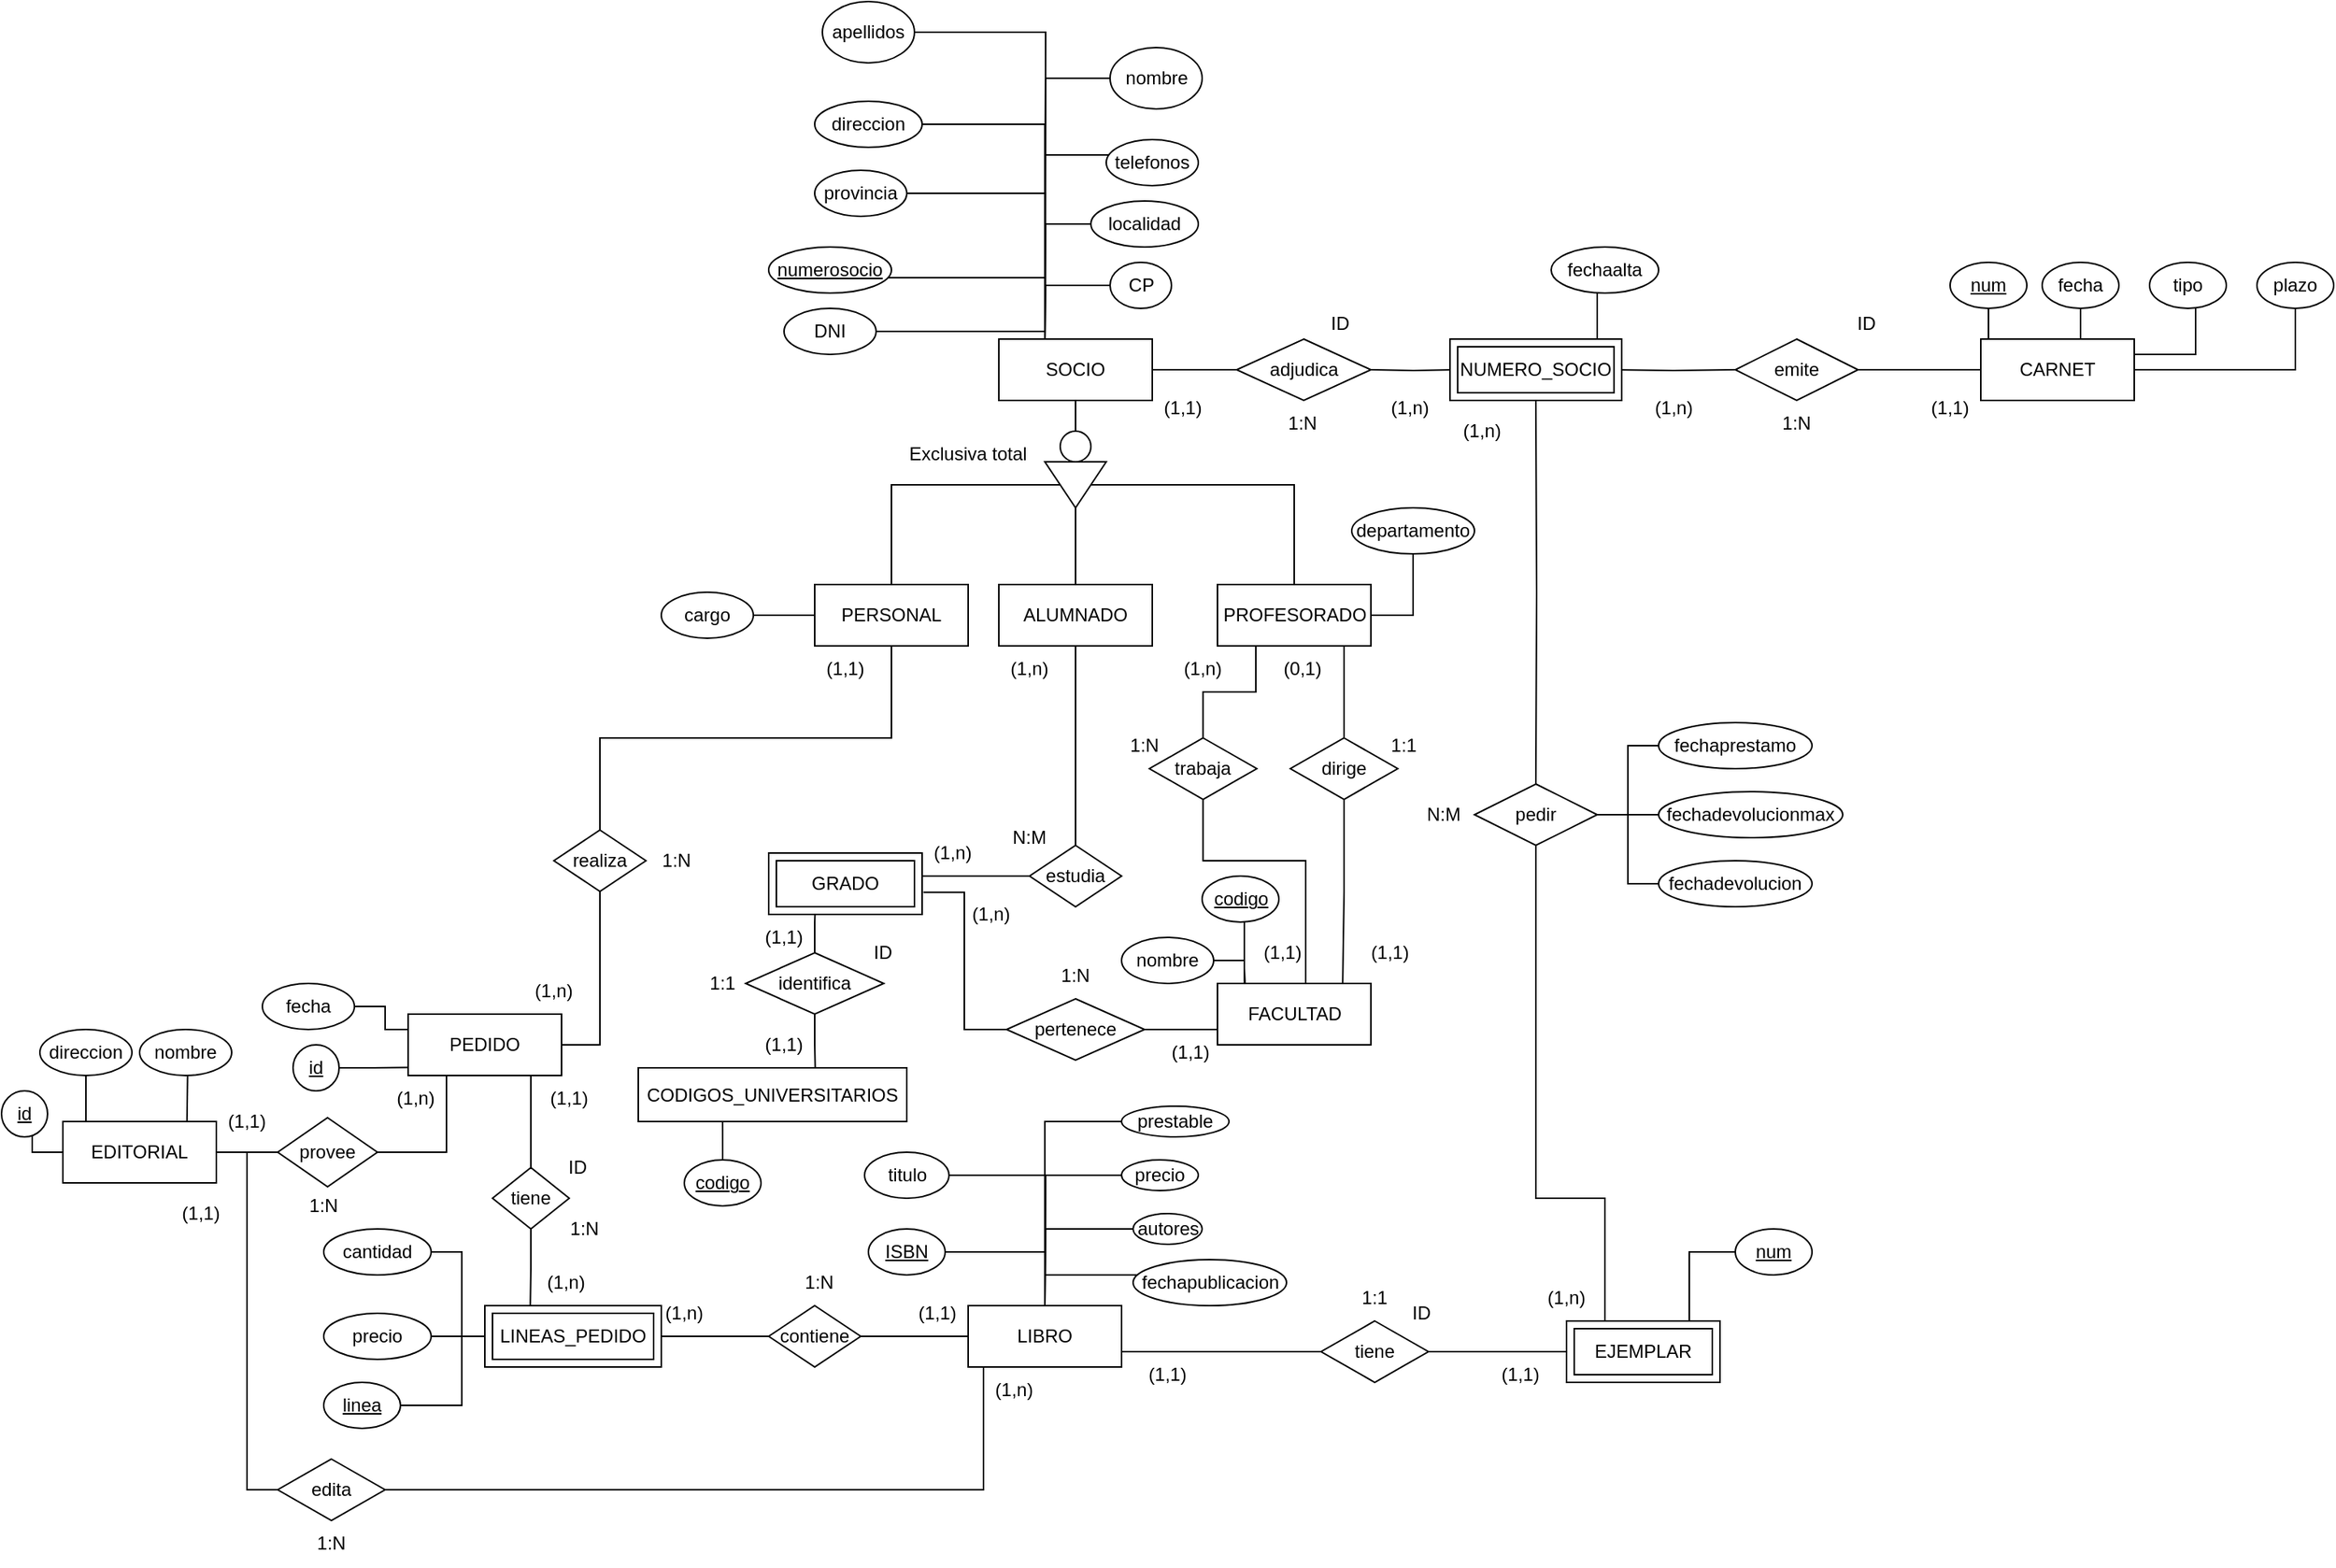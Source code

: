 <mxfile version="23.1.0" type="device">
  <diagram id="R2lEEEUBdFMjLlhIrx00" name="Page-1">
    <mxGraphModel dx="2524" dy="818" grid="1" gridSize="10" guides="1" tooltips="1" connect="1" arrows="1" fold="1" page="1" pageScale="1" pageWidth="850" pageHeight="1100" math="0" shadow="0" extFonts="Permanent Marker^https://fonts.googleapis.com/css?family=Permanent+Marker">
      <root>
        <mxCell id="0" />
        <mxCell id="1" parent="0" />
        <mxCell id="UvmPf4UFrwjph2D12Esy-110" style="edgeStyle=orthogonalEdgeStyle;rounded=0;orthogonalLoop=1;jettySize=auto;html=1;entryX=0;entryY=0.5;entryDx=0;entryDy=0;endArrow=none;endFill=0;" parent="1" source="h0287SZJT_wRqopR1rQu-59" target="UvmPf4UFrwjph2D12Esy-102" edge="1">
          <mxGeometry relative="1" as="geometry" />
        </mxCell>
        <mxCell id="UvmPf4UFrwjph2D12Esy-2" value="SOCIO" style="rounded=0;arcSize=10;whiteSpace=wrap;html=1;align=center;" parent="1" vertex="1">
          <mxGeometry x="140" y="400" width="100" height="40" as="geometry" />
        </mxCell>
        <mxCell id="UvmPf4UFrwjph2D12Esy-121" style="edgeStyle=orthogonalEdgeStyle;rounded=0;orthogonalLoop=1;jettySize=auto;html=1;entryX=0.5;entryY=0;entryDx=0;entryDy=0;endArrow=none;endFill=0;" parent="1" source="UvmPf4UFrwjph2D12Esy-5" target="UvmPf4UFrwjph2D12Esy-120" edge="1">
          <mxGeometry relative="1" as="geometry">
            <Array as="points">
              <mxPoint x="70" y="660" />
              <mxPoint x="-120" y="660" />
            </Array>
          </mxGeometry>
        </mxCell>
        <mxCell id="UvmPf4UFrwjph2D12Esy-5" value="PERSONAL" style="whiteSpace=wrap;html=1;align=center;" parent="1" vertex="1">
          <mxGeometry x="20" y="560" width="100" height="40" as="geometry" />
        </mxCell>
        <mxCell id="UvmPf4UFrwjph2D12Esy-99" style="edgeStyle=orthogonalEdgeStyle;rounded=0;orthogonalLoop=1;jettySize=auto;html=1;exitX=0.5;exitY=1;exitDx=0;exitDy=0;entryX=0.5;entryY=0;entryDx=0;entryDy=0;endArrow=none;endFill=0;" parent="1" source="UvmPf4UFrwjph2D12Esy-6" target="UvmPf4UFrwjph2D12Esy-98" edge="1">
          <mxGeometry relative="1" as="geometry" />
        </mxCell>
        <mxCell id="UvmPf4UFrwjph2D12Esy-6" value="ALUMNADO" style="whiteSpace=wrap;html=1;align=center;" parent="1" vertex="1">
          <mxGeometry x="140" y="560" width="100" height="40" as="geometry" />
        </mxCell>
        <mxCell id="UvmPf4UFrwjph2D12Esy-7" value="PROFESORADO" style="whiteSpace=wrap;html=1;align=center;" parent="1" vertex="1">
          <mxGeometry x="282.5" y="560" width="100" height="40" as="geometry" />
        </mxCell>
        <mxCell id="UvmPf4UFrwjph2D12Esy-16" style="edgeStyle=orthogonalEdgeStyle;rounded=0;orthogonalLoop=1;jettySize=auto;html=1;endArrow=none;endFill=0;" parent="1" source="UvmPf4UFrwjph2D12Esy-8" target="UvmPf4UFrwjph2D12Esy-2" edge="1">
          <mxGeometry relative="1" as="geometry">
            <Array as="points">
              <mxPoint x="170" y="360" />
            </Array>
          </mxGeometry>
        </mxCell>
        <mxCell id="UvmPf4UFrwjph2D12Esy-8" value="numerosocio" style="ellipse;whiteSpace=wrap;html=1;align=center;fontStyle=4;" parent="1" vertex="1">
          <mxGeometry x="-10" y="340" width="80" height="30" as="geometry" />
        </mxCell>
        <mxCell id="UvmPf4UFrwjph2D12Esy-172" style="edgeStyle=orthogonalEdgeStyle;rounded=0;orthogonalLoop=1;jettySize=auto;html=1;endArrow=none;endFill=0;" parent="1" source="UvmPf4UFrwjph2D12Esy-9" edge="1">
          <mxGeometry relative="1" as="geometry">
            <mxPoint x="170" y="400" as="targetPoint" />
          </mxGeometry>
        </mxCell>
        <mxCell id="UvmPf4UFrwjph2D12Esy-9" value="CP" style="ellipse;whiteSpace=wrap;html=1;align=center;" parent="1" vertex="1">
          <mxGeometry x="212.5" y="350" width="40" height="30" as="geometry" />
        </mxCell>
        <mxCell id="UvmPf4UFrwjph2D12Esy-10" value="provincia" style="ellipse;whiteSpace=wrap;html=1;align=center;" parent="1" vertex="1">
          <mxGeometry x="20" y="290" width="60" height="30" as="geometry" />
        </mxCell>
        <mxCell id="UvmPf4UFrwjph2D12Esy-21" style="edgeStyle=orthogonalEdgeStyle;rounded=0;orthogonalLoop=1;jettySize=auto;html=1;endArrow=none;endFill=0;" parent="1" source="UvmPf4UFrwjph2D12Esy-11" edge="1">
          <mxGeometry relative="1" as="geometry">
            <mxPoint x="170" y="400" as="targetPoint" />
          </mxGeometry>
        </mxCell>
        <mxCell id="UvmPf4UFrwjph2D12Esy-11" value="localidad" style="ellipse;whiteSpace=wrap;html=1;align=center;" parent="1" vertex="1">
          <mxGeometry x="200" y="310" width="70" height="30" as="geometry" />
        </mxCell>
        <mxCell id="UvmPf4UFrwjph2D12Esy-17" style="edgeStyle=orthogonalEdgeStyle;rounded=0;orthogonalLoop=1;jettySize=auto;html=1;endArrow=none;endFill=0;" parent="1" source="UvmPf4UFrwjph2D12Esy-12" target="UvmPf4UFrwjph2D12Esy-2" edge="1">
          <mxGeometry relative="1" as="geometry">
            <Array as="points">
              <mxPoint x="170" y="260" />
            </Array>
          </mxGeometry>
        </mxCell>
        <mxCell id="UvmPf4UFrwjph2D12Esy-12" value="direccion" style="ellipse;whiteSpace=wrap;html=1;align=center;" parent="1" vertex="1">
          <mxGeometry x="20" y="245" width="70" height="30" as="geometry" />
        </mxCell>
        <mxCell id="UvmPf4UFrwjph2D12Esy-13" value="apellidos" style="ellipse;whiteSpace=wrap;html=1;align=center;" parent="1" vertex="1">
          <mxGeometry x="25" y="180" width="60" height="40" as="geometry" />
        </mxCell>
        <mxCell id="UvmPf4UFrwjph2D12Esy-69" style="edgeStyle=orthogonalEdgeStyle;rounded=0;orthogonalLoop=1;jettySize=auto;html=1;endArrow=none;endFill=0;" parent="1" source="UvmPf4UFrwjph2D12Esy-14" edge="1">
          <mxGeometry relative="1" as="geometry">
            <mxPoint x="170" y="400" as="targetPoint" />
          </mxGeometry>
        </mxCell>
        <mxCell id="UvmPf4UFrwjph2D12Esy-14" value="nombre" style="ellipse;whiteSpace=wrap;html=1;align=center;" parent="1" vertex="1">
          <mxGeometry x="212.5" y="210" width="60" height="40" as="geometry" />
        </mxCell>
        <mxCell id="UvmPf4UFrwjph2D12Esy-20" style="edgeStyle=orthogonalEdgeStyle;rounded=0;orthogonalLoop=1;jettySize=auto;html=1;endArrow=none;endFill=0;" parent="1" source="UvmPf4UFrwjph2D12Esy-15" edge="1">
          <mxGeometry relative="1" as="geometry">
            <mxPoint x="170" y="400" as="targetPoint" />
            <Array as="points">
              <mxPoint x="170" y="280" />
              <mxPoint x="170" y="400" />
            </Array>
          </mxGeometry>
        </mxCell>
        <mxCell id="UvmPf4UFrwjph2D12Esy-15" value="telefonos" style="ellipse;whiteSpace=wrap;html=1;align=center;" parent="1" vertex="1">
          <mxGeometry x="210" y="270" width="60" height="30" as="geometry" />
        </mxCell>
        <mxCell id="UvmPf4UFrwjph2D12Esy-22" style="edgeStyle=orthogonalEdgeStyle;rounded=0;orthogonalLoop=1;jettySize=auto;html=1;entryX=0.301;entryY=-0.004;entryDx=0;entryDy=0;entryPerimeter=0;endArrow=none;endFill=0;" parent="1" source="UvmPf4UFrwjph2D12Esy-10" target="UvmPf4UFrwjph2D12Esy-2" edge="1">
          <mxGeometry relative="1" as="geometry" />
        </mxCell>
        <mxCell id="UvmPf4UFrwjph2D12Esy-28" value="FACULTAD" style="whiteSpace=wrap;html=1;align=center;" parent="1" vertex="1">
          <mxGeometry x="282.5" y="820" width="100" height="40" as="geometry" />
        </mxCell>
        <mxCell id="UvmPf4UFrwjph2D12Esy-167" style="edgeStyle=orthogonalEdgeStyle;rounded=0;orthogonalLoop=1;jettySize=auto;html=1;endArrow=none;endFill=0;" parent="1" source="UvmPf4UFrwjph2D12Esy-29" edge="1">
          <mxGeometry relative="1" as="geometry">
            <mxPoint x="300" y="820" as="targetPoint" />
          </mxGeometry>
        </mxCell>
        <mxCell id="UvmPf4UFrwjph2D12Esy-29" value="nombre" style="ellipse;whiteSpace=wrap;html=1;align=center;" parent="1" vertex="1">
          <mxGeometry x="220" y="790" width="60" height="30" as="geometry" />
        </mxCell>
        <mxCell id="UvmPf4UFrwjph2D12Esy-31" style="edgeStyle=orthogonalEdgeStyle;rounded=0;orthogonalLoop=1;jettySize=auto;html=1;endArrow=none;endFill=0;" parent="1" edge="1">
          <mxGeometry relative="1" as="geometry">
            <mxPoint x="300" y="780" as="sourcePoint" />
            <mxPoint x="300.5" y="820" as="targetPoint" />
            <Array as="points">
              <mxPoint x="300.5" y="810" />
              <mxPoint x="300.5" y="810" />
            </Array>
          </mxGeometry>
        </mxCell>
        <mxCell id="UvmPf4UFrwjph2D12Esy-30" value="codigo" style="ellipse;whiteSpace=wrap;html=1;align=center;fontStyle=4;" parent="1" vertex="1">
          <mxGeometry x="272.5" y="750" width="50" height="30" as="geometry" />
        </mxCell>
        <mxCell id="UvmPf4UFrwjph2D12Esy-38" value="CODIGOS_UNIVERSITARIOS" style="whiteSpace=wrap;html=1;align=center;" parent="1" vertex="1">
          <mxGeometry x="-95" y="875" width="175" height="35" as="geometry" />
        </mxCell>
        <mxCell id="UvmPf4UFrwjph2D12Esy-39" value="CARNET" style="whiteSpace=wrap;html=1;align=center;" parent="1" vertex="1">
          <mxGeometry x="780" y="400" width="100" height="40" as="geometry" />
        </mxCell>
        <mxCell id="UvmPf4UFrwjph2D12Esy-117" style="edgeStyle=orthogonalEdgeStyle;rounded=0;orthogonalLoop=1;jettySize=auto;html=1;endArrow=none;endFill=0;" parent="1" source="UvmPf4UFrwjph2D12Esy-45" target="UvmPf4UFrwjph2D12Esy-116" edge="1">
          <mxGeometry relative="1" as="geometry">
            <Array as="points">
              <mxPoint x="250" y="1060" />
              <mxPoint x="250" y="1060" />
            </Array>
          </mxGeometry>
        </mxCell>
        <mxCell id="UvmPf4UFrwjph2D12Esy-45" value="LIBRO" style="whiteSpace=wrap;html=1;align=center;" parent="1" vertex="1">
          <mxGeometry x="120" y="1030" width="100" height="40" as="geometry" />
        </mxCell>
        <mxCell id="UvmPf4UFrwjph2D12Esy-55" style="edgeStyle=orthogonalEdgeStyle;rounded=0;orthogonalLoop=1;jettySize=auto;html=1;entryX=0.5;entryY=0;entryDx=0;entryDy=0;endArrow=none;endFill=0;" parent="1" source="UvmPf4UFrwjph2D12Esy-46" target="UvmPf4UFrwjph2D12Esy-45" edge="1">
          <mxGeometry relative="1" as="geometry" />
        </mxCell>
        <mxCell id="UvmPf4UFrwjph2D12Esy-46" value="ISBN" style="ellipse;whiteSpace=wrap;html=1;align=center;fontStyle=4;" parent="1" vertex="1">
          <mxGeometry x="55" y="980" width="50" height="30" as="geometry" />
        </mxCell>
        <mxCell id="UvmPf4UFrwjph2D12Esy-60" style="edgeStyle=orthogonalEdgeStyle;rounded=0;orthogonalLoop=1;jettySize=auto;html=1;endArrow=none;endFill=0;" parent="1" source="UvmPf4UFrwjph2D12Esy-49" edge="1">
          <mxGeometry relative="1" as="geometry">
            <mxPoint x="170" y="1030" as="targetPoint" />
          </mxGeometry>
        </mxCell>
        <mxCell id="UvmPf4UFrwjph2D12Esy-49" value="autores" style="ellipse;whiteSpace=wrap;html=1;align=center;" parent="1" vertex="1">
          <mxGeometry x="227.5" y="970" width="45" height="20" as="geometry" />
        </mxCell>
        <mxCell id="UvmPf4UFrwjph2D12Esy-59" style="edgeStyle=orthogonalEdgeStyle;rounded=0;orthogonalLoop=1;jettySize=auto;html=1;endArrow=none;endFill=0;" parent="1" source="UvmPf4UFrwjph2D12Esy-50" edge="1">
          <mxGeometry relative="1" as="geometry">
            <mxPoint x="170" y="1030" as="targetPoint" />
          </mxGeometry>
        </mxCell>
        <mxCell id="UvmPf4UFrwjph2D12Esy-50" value="precio" style="ellipse;whiteSpace=wrap;html=1;align=center;" parent="1" vertex="1">
          <mxGeometry x="220" y="935" width="50" height="20" as="geometry" />
        </mxCell>
        <mxCell id="UvmPf4UFrwjph2D12Esy-62" style="edgeStyle=orthogonalEdgeStyle;rounded=0;orthogonalLoop=1;jettySize=auto;html=1;entryX=0.5;entryY=0;entryDx=0;entryDy=0;endArrow=none;endFill=0;" parent="1" source="UvmPf4UFrwjph2D12Esy-51" target="UvmPf4UFrwjph2D12Esy-45" edge="1">
          <mxGeometry relative="1" as="geometry">
            <Array as="points">
              <mxPoint x="170" y="1010" />
            </Array>
          </mxGeometry>
        </mxCell>
        <mxCell id="UvmPf4UFrwjph2D12Esy-51" value="fechapublicacion" style="ellipse;whiteSpace=wrap;html=1;align=center;" parent="1" vertex="1">
          <mxGeometry x="227.5" y="1000" width="100" height="30" as="geometry" />
        </mxCell>
        <mxCell id="UvmPf4UFrwjph2D12Esy-58" style="edgeStyle=orthogonalEdgeStyle;rounded=0;orthogonalLoop=1;jettySize=auto;html=1;endArrow=none;endFill=0;" parent="1" source="UvmPf4UFrwjph2D12Esy-52" edge="1">
          <mxGeometry relative="1" as="geometry">
            <mxPoint x="170" y="1030" as="targetPoint" />
          </mxGeometry>
        </mxCell>
        <mxCell id="UvmPf4UFrwjph2D12Esy-52" value="titulo" style="ellipse;whiteSpace=wrap;html=1;align=center;" parent="1" vertex="1">
          <mxGeometry x="52.5" y="930" width="55" height="30" as="geometry" />
        </mxCell>
        <mxCell id="UvmPf4UFrwjph2D12Esy-65" value="EJEMPLAR" style="shape=ext;margin=3;double=1;whiteSpace=wrap;html=1;align=center;" parent="1" vertex="1">
          <mxGeometry x="510" y="1040" width="100" height="40" as="geometry" />
        </mxCell>
        <mxCell id="UvmPf4UFrwjph2D12Esy-66" value="num" style="ellipse;whiteSpace=wrap;html=1;align=center;fontStyle=4;" parent="1" vertex="1">
          <mxGeometry x="620" y="980" width="50" height="30" as="geometry" />
        </mxCell>
        <mxCell id="UvmPf4UFrwjph2D12Esy-68" style="edgeStyle=orthogonalEdgeStyle;rounded=0;orthogonalLoop=1;jettySize=auto;html=1;endArrow=none;endFill=0;" parent="1" source="UvmPf4UFrwjph2D12Esy-13" edge="1">
          <mxGeometry relative="1" as="geometry">
            <mxPoint x="170" y="400" as="targetPoint" />
          </mxGeometry>
        </mxCell>
        <mxCell id="UvmPf4UFrwjph2D12Esy-86" style="edgeStyle=orthogonalEdgeStyle;rounded=0;orthogonalLoop=1;jettySize=auto;html=1;entryX=0.446;entryY=0.008;entryDx=0;entryDy=0;entryPerimeter=0;endArrow=none;endFill=0;" parent="1" source="UvmPf4UFrwjph2D12Esy-70" target="UvmPf4UFrwjph2D12Esy-39" edge="1">
          <mxGeometry relative="1" as="geometry">
            <mxPoint x="780" y="390" as="targetPoint" />
          </mxGeometry>
        </mxCell>
        <mxCell id="UvmPf4UFrwjph2D12Esy-70" value="num" style="ellipse;whiteSpace=wrap;html=1;align=center;fontStyle=4;" parent="1" vertex="1">
          <mxGeometry x="760" y="350" width="50" height="30" as="geometry" />
        </mxCell>
        <mxCell id="UvmPf4UFrwjph2D12Esy-72" value="fecha" style="ellipse;whiteSpace=wrap;html=1;align=center;" parent="1" vertex="1">
          <mxGeometry x="820" y="350" width="50" height="30" as="geometry" />
        </mxCell>
        <mxCell id="UvmPf4UFrwjph2D12Esy-87" style="edgeStyle=orthogonalEdgeStyle;rounded=0;orthogonalLoop=1;jettySize=auto;html=1;entryX=0.594;entryY=0.003;entryDx=0;entryDy=0;entryPerimeter=0;endArrow=none;endFill=0;" parent="1" source="UvmPf4UFrwjph2D12Esy-72" target="UvmPf4UFrwjph2D12Esy-39" edge="1">
          <mxGeometry relative="1" as="geometry" />
        </mxCell>
        <mxCell id="UvmPf4UFrwjph2D12Esy-91" style="edgeStyle=orthogonalEdgeStyle;rounded=0;orthogonalLoop=1;jettySize=auto;html=1;entryX=0;entryY=0.75;entryDx=0;entryDy=0;endArrow=none;endFill=0;" parent="1" source="UvmPf4UFrwjph2D12Esy-89" target="UvmPf4UFrwjph2D12Esy-28" edge="1">
          <mxGeometry relative="1" as="geometry" />
        </mxCell>
        <mxCell id="UvmPf4UFrwjph2D12Esy-89" value="pertenece" style="shape=rhombus;perimeter=rhombusPerimeter;whiteSpace=wrap;html=1;align=center;" parent="1" vertex="1">
          <mxGeometry x="145" y="830" width="90" height="40" as="geometry" />
        </mxCell>
        <mxCell id="UvmPf4UFrwjph2D12Esy-93" value="dirige" style="shape=rhombus;perimeter=rhombusPerimeter;whiteSpace=wrap;html=1;align=center;" parent="1" vertex="1">
          <mxGeometry x="330" y="660" width="70" height="40" as="geometry" />
        </mxCell>
        <mxCell id="UvmPf4UFrwjph2D12Esy-97" style="edgeStyle=orthogonalEdgeStyle;rounded=0;orthogonalLoop=1;jettySize=auto;html=1;entryX=0;entryY=0.5;entryDx=0;entryDy=0;endArrow=none;endFill=0;" parent="1" source="UvmPf4UFrwjph2D12Esy-96" target="UvmPf4UFrwjph2D12Esy-5" edge="1">
          <mxGeometry relative="1" as="geometry" />
        </mxCell>
        <mxCell id="UvmPf4UFrwjph2D12Esy-96" value="cargo" style="ellipse;whiteSpace=wrap;html=1;align=center;" parent="1" vertex="1">
          <mxGeometry x="-80" y="565" width="60" height="30" as="geometry" />
        </mxCell>
        <mxCell id="h0287SZJT_wRqopR1rQu-11" style="edgeStyle=orthogonalEdgeStyle;rounded=0;orthogonalLoop=1;jettySize=auto;html=1;entryX=1;entryY=0.5;entryDx=0;entryDy=0;endArrow=none;endFill=0;" parent="1" source="UvmPf4UFrwjph2D12Esy-98" target="h0287SZJT_wRqopR1rQu-10" edge="1">
          <mxGeometry relative="1" as="geometry">
            <Array as="points">
              <mxPoint x="90" y="750" />
            </Array>
          </mxGeometry>
        </mxCell>
        <mxCell id="UvmPf4UFrwjph2D12Esy-98" value="estudia" style="shape=rhombus;perimeter=rhombusPerimeter;whiteSpace=wrap;html=1;align=center;" parent="1" vertex="1">
          <mxGeometry x="160" y="730" width="60" height="40" as="geometry" />
        </mxCell>
        <mxCell id="UvmPf4UFrwjph2D12Esy-101" style="edgeStyle=orthogonalEdgeStyle;rounded=0;orthogonalLoop=1;jettySize=auto;html=1;exitX=0.5;exitY=1;exitDx=0;exitDy=0;" parent="1" source="UvmPf4UFrwjph2D12Esy-39" target="UvmPf4UFrwjph2D12Esy-39" edge="1">
          <mxGeometry relative="1" as="geometry" />
        </mxCell>
        <mxCell id="UvmPf4UFrwjph2D12Esy-112" style="edgeStyle=orthogonalEdgeStyle;rounded=0;orthogonalLoop=1;jettySize=auto;html=1;entryX=0.5;entryY=0;entryDx=0;entryDy=0;endArrow=none;endFill=0;" parent="1" source="UvmPf4UFrwjph2D12Esy-102" target="UvmPf4UFrwjph2D12Esy-5" edge="1">
          <mxGeometry relative="1" as="geometry" />
        </mxCell>
        <mxCell id="UvmPf4UFrwjph2D12Esy-113" style="edgeStyle=orthogonalEdgeStyle;rounded=0;orthogonalLoop=1;jettySize=auto;html=1;entryX=0.5;entryY=0;entryDx=0;entryDy=0;endArrow=none;endFill=0;" parent="1" source="UvmPf4UFrwjph2D12Esy-102" target="UvmPf4UFrwjph2D12Esy-6" edge="1">
          <mxGeometry relative="1" as="geometry" />
        </mxCell>
        <mxCell id="UvmPf4UFrwjph2D12Esy-114" style="edgeStyle=orthogonalEdgeStyle;rounded=0;orthogonalLoop=1;jettySize=auto;html=1;entryX=0.5;entryY=0;entryDx=0;entryDy=0;endArrow=none;endFill=0;" parent="1" source="UvmPf4UFrwjph2D12Esy-102" target="UvmPf4UFrwjph2D12Esy-7" edge="1">
          <mxGeometry relative="1" as="geometry" />
        </mxCell>
        <mxCell id="UvmPf4UFrwjph2D12Esy-102" value="" style="triangle;whiteSpace=wrap;html=1;rotation=90;" parent="1" vertex="1">
          <mxGeometry x="175" y="475" width="30" height="40" as="geometry" />
        </mxCell>
        <mxCell id="UvmPf4UFrwjph2D12Esy-111" style="edgeStyle=orthogonalEdgeStyle;rounded=0;orthogonalLoop=1;jettySize=auto;html=1;exitX=0.5;exitY=1;exitDx=0;exitDy=0;" parent="1" source="UvmPf4UFrwjph2D12Esy-5" target="UvmPf4UFrwjph2D12Esy-5" edge="1">
          <mxGeometry relative="1" as="geometry" />
        </mxCell>
        <mxCell id="UvmPf4UFrwjph2D12Esy-115" style="edgeStyle=orthogonalEdgeStyle;rounded=0;orthogonalLoop=1;jettySize=auto;html=1;endArrow=none;endFill=0;" parent="1" source="UvmPf4UFrwjph2D12Esy-66" edge="1">
          <mxGeometry relative="1" as="geometry">
            <mxPoint x="590" y="1040" as="targetPoint" />
            <Array as="points">
              <mxPoint x="590" y="995" />
            </Array>
          </mxGeometry>
        </mxCell>
        <mxCell id="UvmPf4UFrwjph2D12Esy-116" value="tiene" style="shape=rhombus;perimeter=rhombusPerimeter;whiteSpace=wrap;html=1;align=center;" parent="1" vertex="1">
          <mxGeometry x="350" y="1040" width="70" height="40" as="geometry" />
        </mxCell>
        <mxCell id="UvmPf4UFrwjph2D12Esy-118" style="edgeStyle=orthogonalEdgeStyle;rounded=0;orthogonalLoop=1;jettySize=auto;html=1;entryX=1;entryY=0.5;entryDx=0;entryDy=0;endArrow=none;endFill=0;" parent="1" source="UvmPf4UFrwjph2D12Esy-65" target="UvmPf4UFrwjph2D12Esy-116" edge="1">
          <mxGeometry relative="1" as="geometry" />
        </mxCell>
        <mxCell id="UvmPf4UFrwjph2D12Esy-122" style="edgeStyle=orthogonalEdgeStyle;rounded=0;orthogonalLoop=1;jettySize=auto;html=1;entryX=1;entryY=0.5;entryDx=0;entryDy=0;endArrow=none;endFill=0;" parent="1" source="UvmPf4UFrwjph2D12Esy-120" target="UvmPf4UFrwjph2D12Esy-129" edge="1">
          <mxGeometry relative="1" as="geometry">
            <Array as="points">
              <mxPoint x="-120" y="860" />
            </Array>
          </mxGeometry>
        </mxCell>
        <mxCell id="UvmPf4UFrwjph2D12Esy-120" value="realiza" style="shape=rhombus;perimeter=rhombusPerimeter;whiteSpace=wrap;html=1;align=center;" parent="1" vertex="1">
          <mxGeometry x="-150" y="720" width="60" height="40" as="geometry" />
        </mxCell>
        <mxCell id="UvmPf4UFrwjph2D12Esy-154" style="edgeStyle=orthogonalEdgeStyle;rounded=0;orthogonalLoop=1;jettySize=auto;html=1;entryX=0;entryY=0.5;entryDx=0;entryDy=0;endArrow=none;endFill=0;" parent="1" source="UvmPf4UFrwjph2D12Esy-123" edge="1">
          <mxGeometry relative="1" as="geometry">
            <mxPoint x="-195.0" y="1050.0" as="targetPoint" />
          </mxGeometry>
        </mxCell>
        <mxCell id="UvmPf4UFrwjph2D12Esy-123" value="precio" style="ellipse;whiteSpace=wrap;html=1;align=center;" parent="1" vertex="1">
          <mxGeometry x="-300" y="1035" width="70" height="30" as="geometry" />
        </mxCell>
        <mxCell id="UvmPf4UFrwjph2D12Esy-155" style="edgeStyle=orthogonalEdgeStyle;rounded=0;orthogonalLoop=1;jettySize=auto;html=1;entryX=0;entryY=0.5;entryDx=0;entryDy=0;endArrow=none;endFill=0;" parent="1" source="UvmPf4UFrwjph2D12Esy-124" edge="1">
          <mxGeometry relative="1" as="geometry">
            <Array as="points">
              <mxPoint x="-210" y="995" />
              <mxPoint x="-210" y="1050" />
            </Array>
            <mxPoint x="-195.0" y="1050.0" as="targetPoint" />
          </mxGeometry>
        </mxCell>
        <mxCell id="UvmPf4UFrwjph2D12Esy-124" value="cantidad" style="ellipse;whiteSpace=wrap;html=1;align=center;" parent="1" vertex="1">
          <mxGeometry x="-300" y="980" width="70" height="30" as="geometry" />
        </mxCell>
        <mxCell id="UvmPf4UFrwjph2D12Esy-136" style="edgeStyle=orthogonalEdgeStyle;rounded=0;orthogonalLoop=1;jettySize=auto;html=1;entryX=0;entryY=0.25;entryDx=0;entryDy=0;endArrow=none;endFill=0;" parent="1" source="UvmPf4UFrwjph2D12Esy-125" target="UvmPf4UFrwjph2D12Esy-129" edge="1">
          <mxGeometry relative="1" as="geometry" />
        </mxCell>
        <mxCell id="UvmPf4UFrwjph2D12Esy-125" value="fecha" style="ellipse;whiteSpace=wrap;html=1;align=center;" parent="1" vertex="1">
          <mxGeometry x="-340" y="820" width="60" height="30" as="geometry" />
        </mxCell>
        <mxCell id="UvmPf4UFrwjph2D12Esy-129" value="PEDIDO" style="whiteSpace=wrap;html=1;align=center;" parent="1" vertex="1">
          <mxGeometry x="-245" y="840" width="100" height="40" as="geometry" />
        </mxCell>
        <mxCell id="UvmPf4UFrwjph2D12Esy-146" style="edgeStyle=orthogonalEdgeStyle;rounded=0;orthogonalLoop=1;jettySize=auto;html=1;entryX=1;entryY=0.5;entryDx=0;entryDy=0;endArrow=none;endFill=0;" parent="1" source="UvmPf4UFrwjph2D12Esy-131" edge="1">
          <mxGeometry relative="1" as="geometry">
            <mxPoint x="-90.0" y="1050.0" as="targetPoint" />
          </mxGeometry>
        </mxCell>
        <mxCell id="UvmPf4UFrwjph2D12Esy-147" style="edgeStyle=orthogonalEdgeStyle;rounded=0;orthogonalLoop=1;jettySize=auto;html=1;entryX=0;entryY=0.5;entryDx=0;entryDy=0;endArrow=none;endFill=0;" parent="1" source="UvmPf4UFrwjph2D12Esy-131" target="UvmPf4UFrwjph2D12Esy-45" edge="1">
          <mxGeometry relative="1" as="geometry" />
        </mxCell>
        <mxCell id="UvmPf4UFrwjph2D12Esy-131" value="contiene" style="shape=rhombus;perimeter=rhombusPerimeter;whiteSpace=wrap;html=1;align=center;" parent="1" vertex="1">
          <mxGeometry x="-10" y="1030" width="60" height="40" as="geometry" />
        </mxCell>
        <mxCell id="UvmPf4UFrwjph2D12Esy-134" value="id" style="ellipse;whiteSpace=wrap;html=1;align=center;fontStyle=4;" parent="1" vertex="1">
          <mxGeometry x="-320" y="860" width="30" height="30" as="geometry" />
        </mxCell>
        <mxCell id="UvmPf4UFrwjph2D12Esy-135" style="edgeStyle=orthogonalEdgeStyle;rounded=0;orthogonalLoop=1;jettySize=auto;html=1;endArrow=none;endFill=0;entryX=0;entryY=0.868;entryDx=0;entryDy=0;entryPerimeter=0;" parent="1" source="UvmPf4UFrwjph2D12Esy-134" target="UvmPf4UFrwjph2D12Esy-129" edge="1">
          <mxGeometry relative="1" as="geometry">
            <mxPoint x="-250" y="875" as="targetPoint" />
          </mxGeometry>
        </mxCell>
        <mxCell id="UvmPf4UFrwjph2D12Esy-161" style="edgeStyle=orthogonalEdgeStyle;rounded=0;orthogonalLoop=1;jettySize=auto;html=1;entryX=0;entryY=0.5;entryDx=0;entryDy=0;endArrow=none;endFill=0;" parent="1" source="UvmPf4UFrwjph2D12Esy-139" target="UvmPf4UFrwjph2D12Esy-160" edge="1">
          <mxGeometry relative="1" as="geometry" />
        </mxCell>
        <mxCell id="UvmPf4UFrwjph2D12Esy-139" value="EDITORIAL" style="whiteSpace=wrap;html=1;align=center;" parent="1" vertex="1">
          <mxGeometry x="-470" y="910" width="100" height="40" as="geometry" />
        </mxCell>
        <mxCell id="UvmPf4UFrwjph2D12Esy-153" style="edgeStyle=orthogonalEdgeStyle;rounded=0;orthogonalLoop=1;jettySize=auto;html=1;entryX=0;entryY=0.5;entryDx=0;entryDy=0;endArrow=none;endFill=0;" parent="1" source="UvmPf4UFrwjph2D12Esy-140" target="UvmPf4UFrwjph2D12Esy-139" edge="1">
          <mxGeometry relative="1" as="geometry">
            <mxPoint x="-500.714" y="930" as="targetPoint" />
            <Array as="points">
              <mxPoint x="-490" y="930" />
            </Array>
          </mxGeometry>
        </mxCell>
        <mxCell id="UvmPf4UFrwjph2D12Esy-140" value="id" style="ellipse;whiteSpace=wrap;html=1;align=center;fontStyle=4;" parent="1" vertex="1">
          <mxGeometry x="-510" y="890" width="30" height="30" as="geometry" />
        </mxCell>
        <mxCell id="UvmPf4UFrwjph2D12Esy-141" value="direccion" style="ellipse;whiteSpace=wrap;html=1;align=center;" parent="1" vertex="1">
          <mxGeometry x="-485" y="850" width="60" height="30" as="geometry" />
        </mxCell>
        <mxCell id="UvmPf4UFrwjph2D12Esy-144" style="edgeStyle=orthogonalEdgeStyle;rounded=0;orthogonalLoop=1;jettySize=auto;html=1;entryX=1;entryY=0.5;entryDx=0;entryDy=0;endArrow=none;endFill=0;" parent="1" source="UvmPf4UFrwjph2D12Esy-142" target="UvmPf4UFrwjph2D12Esy-139" edge="1">
          <mxGeometry relative="1" as="geometry" />
        </mxCell>
        <mxCell id="UvmPf4UFrwjph2D12Esy-145" style="edgeStyle=orthogonalEdgeStyle;rounded=0;orthogonalLoop=1;jettySize=auto;html=1;entryX=0.25;entryY=1;entryDx=0;entryDy=0;endArrow=none;endFill=0;" parent="1" source="UvmPf4UFrwjph2D12Esy-142" target="UvmPf4UFrwjph2D12Esy-129" edge="1">
          <mxGeometry relative="1" as="geometry" />
        </mxCell>
        <mxCell id="UvmPf4UFrwjph2D12Esy-142" value="provee" style="shape=rhombus;perimeter=rhombusPerimeter;whiteSpace=wrap;html=1;align=center;" parent="1" vertex="1">
          <mxGeometry x="-330" y="907.5" width="65" height="45" as="geometry" />
        </mxCell>
        <mxCell id="UvmPf4UFrwjph2D12Esy-149" style="edgeStyle=orthogonalEdgeStyle;rounded=0;orthogonalLoop=1;jettySize=auto;html=1;entryX=0.75;entryY=1;entryDx=0;entryDy=0;endArrow=none;endFill=0;" parent="1" source="UvmPf4UFrwjph2D12Esy-148" target="UvmPf4UFrwjph2D12Esy-129" edge="1">
          <mxGeometry relative="1" as="geometry">
            <Array as="points">
              <mxPoint x="-165" y="880" />
            </Array>
          </mxGeometry>
        </mxCell>
        <mxCell id="UvmPf4UFrwjph2D12Esy-148" value="tiene" style="shape=rhombus;perimeter=rhombusPerimeter;whiteSpace=wrap;html=1;align=center;" parent="1" vertex="1">
          <mxGeometry x="-190" y="940" width="50" height="40" as="geometry" />
        </mxCell>
        <mxCell id="UvmPf4UFrwjph2D12Esy-151" style="edgeStyle=orthogonalEdgeStyle;rounded=0;orthogonalLoop=1;jettySize=auto;html=1;entryX=0.282;entryY=0.012;entryDx=0;entryDy=0;entryPerimeter=0;endArrow=none;endFill=0;" parent="1" source="UvmPf4UFrwjph2D12Esy-148" edge="1">
          <mxGeometry relative="1" as="geometry">
            <mxPoint x="-165.39" y="1030.48" as="targetPoint" />
          </mxGeometry>
        </mxCell>
        <mxCell id="UvmPf4UFrwjph2D12Esy-152" style="edgeStyle=orthogonalEdgeStyle;rounded=0;orthogonalLoop=1;jettySize=auto;html=1;endArrow=none;endFill=0;" parent="1" source="UvmPf4UFrwjph2D12Esy-141" edge="1">
          <mxGeometry relative="1" as="geometry">
            <mxPoint x="-455" y="910" as="targetPoint" />
            <Array as="points">
              <mxPoint x="-455" y="910" />
            </Array>
          </mxGeometry>
        </mxCell>
        <mxCell id="UvmPf4UFrwjph2D12Esy-157" style="edgeStyle=orthogonalEdgeStyle;rounded=0;orthogonalLoop=1;jettySize=auto;html=1;entryX=0;entryY=0.5;entryDx=0;entryDy=0;endArrow=none;endFill=0;" parent="1" source="UvmPf4UFrwjph2D12Esy-156" edge="1">
          <mxGeometry relative="1" as="geometry">
            <Array as="points">
              <mxPoint x="-210" y="1095" />
              <mxPoint x="-210" y="1050" />
            </Array>
            <mxPoint x="-195.0" y="1050.0" as="targetPoint" />
          </mxGeometry>
        </mxCell>
        <mxCell id="UvmPf4UFrwjph2D12Esy-156" value="linea" style="ellipse;whiteSpace=wrap;html=1;align=center;fontStyle=4;" parent="1" vertex="1">
          <mxGeometry x="-300" y="1080" width="50" height="30" as="geometry" />
        </mxCell>
        <mxCell id="UvmPf4UFrwjph2D12Esy-162" style="edgeStyle=orthogonalEdgeStyle;rounded=0;orthogonalLoop=1;jettySize=auto;html=1;entryX=0.5;entryY=1;entryDx=0;entryDy=0;endArrow=none;endFill=0;" parent="1" source="UvmPf4UFrwjph2D12Esy-160" target="UvmPf4UFrwjph2D12Esy-45" edge="1">
          <mxGeometry relative="1" as="geometry">
            <Array as="points">
              <mxPoint x="130" y="1150" />
              <mxPoint x="130" y="1070" />
            </Array>
          </mxGeometry>
        </mxCell>
        <mxCell id="UvmPf4UFrwjph2D12Esy-160" value="edita" style="shape=rhombus;perimeter=rhombusPerimeter;whiteSpace=wrap;html=1;align=center;" parent="1" vertex="1">
          <mxGeometry x="-330" y="1130" width="70" height="40" as="geometry" />
        </mxCell>
        <mxCell id="UvmPf4UFrwjph2D12Esy-165" style="edgeStyle=orthogonalEdgeStyle;rounded=0;orthogonalLoop=1;jettySize=auto;html=1;entryX=0.825;entryY=0.998;entryDx=0;entryDy=0;entryPerimeter=0;endArrow=none;endFill=0;" parent="1" source="UvmPf4UFrwjph2D12Esy-93" target="UvmPf4UFrwjph2D12Esy-7" edge="1">
          <mxGeometry relative="1" as="geometry" />
        </mxCell>
        <mxCell id="UvmPf4UFrwjph2D12Esy-166" style="edgeStyle=orthogonalEdgeStyle;rounded=0;orthogonalLoop=1;jettySize=auto;html=1;entryX=0.816;entryY=0.012;entryDx=0;entryDy=0;entryPerimeter=0;endArrow=none;endFill=0;" parent="1" source="UvmPf4UFrwjph2D12Esy-93" target="UvmPf4UFrwjph2D12Esy-28" edge="1">
          <mxGeometry relative="1" as="geometry" />
        </mxCell>
        <mxCell id="UvmPf4UFrwjph2D12Esy-168" value="nombre" style="ellipse;whiteSpace=wrap;html=1;align=center;" parent="1" vertex="1">
          <mxGeometry x="-420" y="850" width="60" height="30" as="geometry" />
        </mxCell>
        <mxCell id="UvmPf4UFrwjph2D12Esy-169" style="edgeStyle=orthogonalEdgeStyle;rounded=0;orthogonalLoop=1;jettySize=auto;html=1;entryX=0.817;entryY=-0.05;entryDx=0;entryDy=0;entryPerimeter=0;exitX=0.521;exitY=1.016;exitDx=0;exitDy=0;exitPerimeter=0;endArrow=none;endFill=0;" parent="1" source="UvmPf4UFrwjph2D12Esy-168" edge="1">
          <mxGeometry relative="1" as="geometry">
            <mxPoint x="-390.85" y="882" as="sourcePoint" />
            <mxPoint x="-389.15" y="910" as="targetPoint" />
          </mxGeometry>
        </mxCell>
        <mxCell id="UvmPf4UFrwjph2D12Esy-174" style="edgeStyle=orthogonalEdgeStyle;rounded=0;orthogonalLoop=1;jettySize=auto;html=1;endArrow=none;endFill=0;" parent="1" target="UvmPf4UFrwjph2D12Esy-173" edge="1">
          <mxGeometry relative="1" as="geometry">
            <mxPoint x="490" y="440" as="sourcePoint" />
          </mxGeometry>
        </mxCell>
        <mxCell id="UvmPf4UFrwjph2D12Esy-180" style="edgeStyle=orthogonalEdgeStyle;rounded=0;orthogonalLoop=1;jettySize=auto;html=1;entryX=0;entryY=0.5;entryDx=0;entryDy=0;endArrow=none;endFill=0;exitX=1;exitY=0.5;exitDx=0;exitDy=0;" parent="1" target="UvmPf4UFrwjph2D12Esy-176" edge="1">
          <mxGeometry relative="1" as="geometry">
            <mxPoint x="538.13" y="420.0" as="sourcePoint" />
          </mxGeometry>
        </mxCell>
        <mxCell id="UvmPf4UFrwjph2D12Esy-184" value="" style="edgeStyle=orthogonalEdgeStyle;rounded=0;orthogonalLoop=1;jettySize=auto;html=1;endArrow=none;endFill=0;exitX=0;exitY=0.5;exitDx=0;exitDy=0;" parent="1" target="UvmPf4UFrwjph2D12Esy-177" edge="1">
          <mxGeometry relative="1" as="geometry">
            <mxPoint x="438.13" y="420.0" as="sourcePoint" />
          </mxGeometry>
        </mxCell>
        <mxCell id="UvmPf4UFrwjph2D12Esy-175" style="edgeStyle=orthogonalEdgeStyle;rounded=0;orthogonalLoop=1;jettySize=auto;html=1;entryX=0.25;entryY=0;entryDx=0;entryDy=0;endArrow=none;endFill=0;" parent="1" source="UvmPf4UFrwjph2D12Esy-173" target="UvmPf4UFrwjph2D12Esy-65" edge="1">
          <mxGeometry relative="1" as="geometry">
            <Array as="points">
              <mxPoint x="490" y="960" />
              <mxPoint x="535" y="960" />
            </Array>
          </mxGeometry>
        </mxCell>
        <mxCell id="UvmPf4UFrwjph2D12Esy-173" value="pedir" style="shape=rhombus;perimeter=rhombusPerimeter;whiteSpace=wrap;html=1;align=center;" parent="1" vertex="1">
          <mxGeometry x="450" y="690" width="80" height="40" as="geometry" />
        </mxCell>
        <mxCell id="UvmPf4UFrwjph2D12Esy-181" style="edgeStyle=orthogonalEdgeStyle;rounded=0;orthogonalLoop=1;jettySize=auto;html=1;entryX=0;entryY=0.5;entryDx=0;entryDy=0;endArrow=none;endFill=0;" parent="1" source="UvmPf4UFrwjph2D12Esy-176" target="UvmPf4UFrwjph2D12Esy-39" edge="1">
          <mxGeometry relative="1" as="geometry" />
        </mxCell>
        <mxCell id="UvmPf4UFrwjph2D12Esy-176" value="emite" style="shape=rhombus;perimeter=rhombusPerimeter;whiteSpace=wrap;html=1;align=center;" parent="1" vertex="1">
          <mxGeometry x="620" y="400" width="80" height="40" as="geometry" />
        </mxCell>
        <mxCell id="UvmPf4UFrwjph2D12Esy-179" style="edgeStyle=orthogonalEdgeStyle;rounded=0;orthogonalLoop=1;jettySize=auto;html=1;entryX=1;entryY=0.5;entryDx=0;entryDy=0;endArrow=none;endFill=0;" parent="1" source="UvmPf4UFrwjph2D12Esy-177" target="UvmPf4UFrwjph2D12Esy-2" edge="1">
          <mxGeometry relative="1" as="geometry" />
        </mxCell>
        <mxCell id="UvmPf4UFrwjph2D12Esy-177" value="adjudica" style="shape=rhombus;perimeter=rhombusPerimeter;whiteSpace=wrap;html=1;align=center;" parent="1" vertex="1">
          <mxGeometry x="295" y="400" width="87.5" height="40" as="geometry" />
        </mxCell>
        <mxCell id="UvmPf4UFrwjph2D12Esy-193" style="edgeStyle=orthogonalEdgeStyle;rounded=0;orthogonalLoop=1;jettySize=auto;html=1;entryX=1;entryY=0.5;entryDx=0;entryDy=0;endArrow=none;endFill=0;" parent="1" source="UvmPf4UFrwjph2D12Esy-189" target="UvmPf4UFrwjph2D12Esy-173" edge="1">
          <mxGeometry relative="1" as="geometry" />
        </mxCell>
        <mxCell id="UvmPf4UFrwjph2D12Esy-189" value="fechadevolucionmax" style="ellipse;whiteSpace=wrap;html=1;align=center;" parent="1" vertex="1">
          <mxGeometry x="570" y="695" width="120" height="30" as="geometry" />
        </mxCell>
        <mxCell id="UvmPf4UFrwjph2D12Esy-194" style="edgeStyle=orthogonalEdgeStyle;rounded=0;orthogonalLoop=1;jettySize=auto;html=1;entryX=1;entryY=0.5;entryDx=0;entryDy=0;endArrow=none;endFill=0;" parent="1" source="UvmPf4UFrwjph2D12Esy-190" target="UvmPf4UFrwjph2D12Esy-173" edge="1">
          <mxGeometry relative="1" as="geometry" />
        </mxCell>
        <mxCell id="UvmPf4UFrwjph2D12Esy-190" value="fechadevolucion" style="ellipse;whiteSpace=wrap;html=1;align=center;" parent="1" vertex="1">
          <mxGeometry x="570" y="740" width="100" height="30" as="geometry" />
        </mxCell>
        <mxCell id="UvmPf4UFrwjph2D12Esy-192" style="edgeStyle=orthogonalEdgeStyle;rounded=0;orthogonalLoop=1;jettySize=auto;html=1;entryX=1;entryY=0.5;entryDx=0;entryDy=0;endArrow=none;endFill=0;" parent="1" source="UvmPf4UFrwjph2D12Esy-191" target="UvmPf4UFrwjph2D12Esy-173" edge="1">
          <mxGeometry relative="1" as="geometry" />
        </mxCell>
        <mxCell id="UvmPf4UFrwjph2D12Esy-191" value="fechaprestamo" style="ellipse;whiteSpace=wrap;html=1;align=center;" parent="1" vertex="1">
          <mxGeometry x="570" y="650" width="100" height="30" as="geometry" />
        </mxCell>
        <mxCell id="UvmPf4UFrwjph2D12Esy-196" style="edgeStyle=orthogonalEdgeStyle;rounded=0;orthogonalLoop=1;jettySize=auto;html=1;endArrow=none;endFill=0;" parent="1" source="UvmPf4UFrwjph2D12Esy-195" edge="1">
          <mxGeometry relative="1" as="geometry">
            <mxPoint x="490.034" y="400" as="targetPoint" />
            <Array as="points">
              <mxPoint x="530" y="400" />
            </Array>
          </mxGeometry>
        </mxCell>
        <mxCell id="UvmPf4UFrwjph2D12Esy-195" value="fechaalta" style="ellipse;whiteSpace=wrap;html=1;align=center;" parent="1" vertex="1">
          <mxGeometry x="500" y="340" width="70" height="30" as="geometry" />
        </mxCell>
        <mxCell id="UvmPf4UFrwjph2D12Esy-197" value="(1,n)" style="text;html=1;strokeColor=none;fillColor=none;align=center;verticalAlign=middle;whiteSpace=wrap;rounded=0;" parent="1" vertex="1">
          <mxGeometry x="425" y="445" width="60" height="30" as="geometry" />
        </mxCell>
        <mxCell id="UvmPf4UFrwjph2D12Esy-198" value="(1,n)" style="text;html=1;strokeColor=none;fillColor=none;align=center;verticalAlign=middle;whiteSpace=wrap;rounded=0;" parent="1" vertex="1">
          <mxGeometry x="480" y="1010" width="60" height="30" as="geometry" />
        </mxCell>
        <mxCell id="UvmPf4UFrwjph2D12Esy-199" value="N:M" style="text;html=1;strokeColor=none;fillColor=none;align=center;verticalAlign=middle;whiteSpace=wrap;rounded=0;" parent="1" vertex="1">
          <mxGeometry x="400" y="695" width="60" height="30" as="geometry" />
        </mxCell>
        <mxCell id="UvmPf4UFrwjph2D12Esy-200" value="(0,1)" style="text;html=1;strokeColor=none;fillColor=none;align=center;verticalAlign=middle;whiteSpace=wrap;rounded=0;" parent="1" vertex="1">
          <mxGeometry x="308.13" y="600" width="60" height="30" as="geometry" />
        </mxCell>
        <mxCell id="UvmPf4UFrwjph2D12Esy-201" value="(1,1)" style="text;html=1;strokeColor=none;fillColor=none;align=center;verticalAlign=middle;whiteSpace=wrap;rounded=0;" parent="1" vertex="1">
          <mxGeometry x="365" y="785" width="60" height="30" as="geometry" />
        </mxCell>
        <mxCell id="UvmPf4UFrwjph2D12Esy-202" value="1:1" style="text;html=1;strokeColor=none;fillColor=none;align=center;verticalAlign=middle;whiteSpace=wrap;rounded=0;" parent="1" vertex="1">
          <mxGeometry x="374.06" y="650" width="60" height="30" as="geometry" />
        </mxCell>
        <mxCell id="UvmPf4UFrwjph2D12Esy-203" value="(1,n)" style="text;html=1;strokeColor=none;fillColor=none;align=center;verticalAlign=middle;whiteSpace=wrap;rounded=0;" parent="1" vertex="1">
          <mxGeometry x="80" y="720" width="60" height="30" as="geometry" />
        </mxCell>
        <mxCell id="UvmPf4UFrwjph2D12Esy-205" value="(1,1)" style="text;html=1;strokeColor=none;fillColor=none;align=center;verticalAlign=middle;whiteSpace=wrap;rounded=0;" parent="1" vertex="1">
          <mxGeometry x="235" y="850" width="60" height="30" as="geometry" />
        </mxCell>
        <mxCell id="UvmPf4UFrwjph2D12Esy-207" value="1:N" style="text;html=1;strokeColor=none;fillColor=none;align=center;verticalAlign=middle;whiteSpace=wrap;rounded=0;" parent="1" vertex="1">
          <mxGeometry x="160" y="800" width="60" height="30" as="geometry" />
        </mxCell>
        <mxCell id="UvmPf4UFrwjph2D12Esy-208" value="N:M" style="text;html=1;strokeColor=none;fillColor=none;align=center;verticalAlign=middle;whiteSpace=wrap;rounded=0;" parent="1" vertex="1">
          <mxGeometry x="130" y="710" width="60" height="30" as="geometry" />
        </mxCell>
        <mxCell id="UvmPf4UFrwjph2D12Esy-210" value="(1,1)" style="text;html=1;strokeColor=none;fillColor=none;align=center;verticalAlign=middle;whiteSpace=wrap;rounded=0;" parent="1" vertex="1">
          <mxGeometry x="10" y="600" width="60" height="30" as="geometry" />
        </mxCell>
        <mxCell id="UvmPf4UFrwjph2D12Esy-211" value="1:N" style="text;html=1;strokeColor=none;fillColor=none;align=center;verticalAlign=middle;whiteSpace=wrap;rounded=0;" parent="1" vertex="1">
          <mxGeometry x="-100" y="725" width="60" height="30" as="geometry" />
        </mxCell>
        <mxCell id="UvmPf4UFrwjph2D12Esy-212" value="(1,n)" style="text;html=1;strokeColor=none;fillColor=none;align=center;verticalAlign=middle;whiteSpace=wrap;rounded=0;" parent="1" vertex="1">
          <mxGeometry x="-180" y="810" width="60" height="30" as="geometry" />
        </mxCell>
        <mxCell id="UvmPf4UFrwjph2D12Esy-213" value="(1,n)" style="text;html=1;strokeColor=none;fillColor=none;align=center;verticalAlign=middle;whiteSpace=wrap;rounded=0;" parent="1" vertex="1">
          <mxGeometry x="130" y="600" width="60" height="30" as="geometry" />
        </mxCell>
        <mxCell id="UvmPf4UFrwjph2D12Esy-214" value="(1,n)" style="text;html=1;strokeColor=none;fillColor=none;align=center;verticalAlign=middle;whiteSpace=wrap;rounded=0;" parent="1" vertex="1">
          <mxGeometry x="105" y="760" width="60" height="30" as="geometry" />
        </mxCell>
        <mxCell id="h0287SZJT_wRqopR1rQu-1" value="(1,n)" style="text;html=1;strokeColor=none;fillColor=none;align=center;verticalAlign=middle;whiteSpace=wrap;rounded=0;" parent="1" vertex="1">
          <mxGeometry x="-172.5" y="1000" width="60" height="30" as="geometry" />
        </mxCell>
        <mxCell id="h0287SZJT_wRqopR1rQu-2" value="(1,1)" style="text;html=1;strokeColor=none;fillColor=none;align=center;verticalAlign=middle;whiteSpace=wrap;rounded=0;" parent="1" vertex="1">
          <mxGeometry x="-170" y="880" width="60" height="30" as="geometry" />
        </mxCell>
        <mxCell id="h0287SZJT_wRqopR1rQu-3" value="(1,1)" style="text;html=1;strokeColor=none;fillColor=none;align=center;verticalAlign=middle;whiteSpace=wrap;rounded=0;" parent="1" vertex="1">
          <mxGeometry x="70" y="1020" width="60" height="30" as="geometry" />
        </mxCell>
        <mxCell id="h0287SZJT_wRqopR1rQu-4" value="(1,n)" style="text;html=1;strokeColor=none;fillColor=none;align=center;verticalAlign=middle;whiteSpace=wrap;rounded=0;" parent="1" vertex="1">
          <mxGeometry x="-95" y="1020" width="60" height="30" as="geometry" />
        </mxCell>
        <mxCell id="h0287SZJT_wRqopR1rQu-5" value="(1,n)" style="text;html=1;strokeColor=none;fillColor=none;align=center;verticalAlign=middle;whiteSpace=wrap;rounded=0;" parent="1" vertex="1">
          <mxGeometry x="120" y="1070" width="60" height="30" as="geometry" />
        </mxCell>
        <mxCell id="h0287SZJT_wRqopR1rQu-6" value="(1,1)" style="text;html=1;strokeColor=none;fillColor=none;align=center;verticalAlign=middle;whiteSpace=wrap;rounded=0;" parent="1" vertex="1">
          <mxGeometry x="-410" y="955" width="60" height="30" as="geometry" />
        </mxCell>
        <mxCell id="h0287SZJT_wRqopR1rQu-7" value="(1,1)" style="text;html=1;strokeColor=none;fillColor=none;align=center;verticalAlign=middle;whiteSpace=wrap;rounded=0;" parent="1" vertex="1">
          <mxGeometry x="220" y="1060" width="60" height="30" as="geometry" />
        </mxCell>
        <mxCell id="h0287SZJT_wRqopR1rQu-8" value="(1,1)" style="text;html=1;strokeColor=none;fillColor=none;align=center;verticalAlign=middle;whiteSpace=wrap;rounded=0;" parent="1" vertex="1">
          <mxGeometry x="450" y="1060" width="60" height="30" as="geometry" />
        </mxCell>
        <mxCell id="h0287SZJT_wRqopR1rQu-9" value="1:1" style="text;html=1;strokeColor=none;fillColor=none;align=center;verticalAlign=middle;whiteSpace=wrap;rounded=0;" parent="1" vertex="1">
          <mxGeometry x="355" y="1010" width="60" height="30" as="geometry" />
        </mxCell>
        <mxCell id="h0287SZJT_wRqopR1rQu-10" value="GRADO" style="shape=ext;margin=3;double=1;whiteSpace=wrap;html=1;align=center;" parent="1" vertex="1">
          <mxGeometry x="-10" y="735" width="100" height="40" as="geometry" />
        </mxCell>
        <mxCell id="h0287SZJT_wRqopR1rQu-12" style="edgeStyle=orthogonalEdgeStyle;rounded=0;orthogonalLoop=1;jettySize=auto;html=1;entryX=1.008;entryY=0.64;entryDx=0;entryDy=0;entryPerimeter=0;endArrow=none;endFill=0;" parent="1" source="UvmPf4UFrwjph2D12Esy-89" target="h0287SZJT_wRqopR1rQu-10" edge="1">
          <mxGeometry relative="1" as="geometry" />
        </mxCell>
        <mxCell id="h0287SZJT_wRqopR1rQu-13" value="identifica" style="shape=rhombus;perimeter=rhombusPerimeter;whiteSpace=wrap;html=1;align=center;" parent="1" vertex="1">
          <mxGeometry x="-25" y="800" width="90" height="40" as="geometry" />
        </mxCell>
        <mxCell id="h0287SZJT_wRqopR1rQu-15" style="edgeStyle=orthogonalEdgeStyle;rounded=0;orthogonalLoop=1;jettySize=auto;html=1;entryX=0.659;entryY=0.003;entryDx=0;entryDy=0;entryPerimeter=0;endArrow=none;endFill=0;" parent="1" source="h0287SZJT_wRqopR1rQu-13" target="UvmPf4UFrwjph2D12Esy-38" edge="1">
          <mxGeometry relative="1" as="geometry" />
        </mxCell>
        <mxCell id="h0287SZJT_wRqopR1rQu-18" style="edgeStyle=orthogonalEdgeStyle;rounded=0;orthogonalLoop=1;jettySize=auto;html=1;entryX=0.302;entryY=0.996;entryDx=0;entryDy=0;entryPerimeter=0;endArrow=none;endFill=0;" parent="1" source="h0287SZJT_wRqopR1rQu-13" target="h0287SZJT_wRqopR1rQu-10" edge="1">
          <mxGeometry relative="1" as="geometry" />
        </mxCell>
        <mxCell id="h0287SZJT_wRqopR1rQu-19" value="(1,1)" style="text;html=1;strokeColor=none;fillColor=none;align=center;verticalAlign=middle;whiteSpace=wrap;rounded=0;" parent="1" vertex="1">
          <mxGeometry x="-30" y="775" width="60" height="30" as="geometry" />
        </mxCell>
        <mxCell id="h0287SZJT_wRqopR1rQu-20" value="(1,1)" style="text;html=1;strokeColor=none;fillColor=none;align=center;verticalAlign=middle;whiteSpace=wrap;rounded=0;" parent="1" vertex="1">
          <mxGeometry x="-30" y="845" width="60" height="30" as="geometry" />
        </mxCell>
        <mxCell id="h0287SZJT_wRqopR1rQu-21" value="1:1" style="text;html=1;strokeColor=none;fillColor=none;align=center;verticalAlign=middle;whiteSpace=wrap;rounded=0;" parent="1" vertex="1">
          <mxGeometry x="-70" y="805" width="60" height="30" as="geometry" />
        </mxCell>
        <mxCell id="h0287SZJT_wRqopR1rQu-22" value="codigo" style="ellipse;whiteSpace=wrap;html=1;align=center;fontStyle=4;" parent="1" vertex="1">
          <mxGeometry x="-65" y="935" width="50" height="30" as="geometry" />
        </mxCell>
        <mxCell id="h0287SZJT_wRqopR1rQu-23" style="edgeStyle=orthogonalEdgeStyle;rounded=0;orthogonalLoop=1;jettySize=auto;html=1;entryX=0.314;entryY=0.999;entryDx=0;entryDy=0;entryPerimeter=0;endArrow=none;endFill=0;" parent="1" source="h0287SZJT_wRqopR1rQu-22" target="UvmPf4UFrwjph2D12Esy-38" edge="1">
          <mxGeometry relative="1" as="geometry" />
        </mxCell>
        <mxCell id="h0287SZJT_wRqopR1rQu-25" style="edgeStyle=orthogonalEdgeStyle;rounded=0;orthogonalLoop=1;jettySize=auto;html=1;entryX=1;entryY=0.5;entryDx=0;entryDy=0;endArrow=none;endFill=0;" parent="1" source="h0287SZJT_wRqopR1rQu-24" target="UvmPf4UFrwjph2D12Esy-7" edge="1">
          <mxGeometry relative="1" as="geometry" />
        </mxCell>
        <mxCell id="h0287SZJT_wRqopR1rQu-24" value="departamento" style="ellipse;whiteSpace=wrap;html=1;align=center;" parent="1" vertex="1">
          <mxGeometry x="370" y="510" width="80" height="30" as="geometry" />
        </mxCell>
        <mxCell id="h0287SZJT_wRqopR1rQu-27" style="edgeStyle=orthogonalEdgeStyle;rounded=0;orthogonalLoop=1;jettySize=auto;html=1;entryX=0.5;entryY=0;entryDx=0;entryDy=0;endArrow=none;endFill=0;" parent="1" source="h0287SZJT_wRqopR1rQu-26" target="UvmPf4UFrwjph2D12Esy-45" edge="1">
          <mxGeometry relative="1" as="geometry">
            <Array as="points">
              <mxPoint x="170" y="910" />
            </Array>
          </mxGeometry>
        </mxCell>
        <mxCell id="h0287SZJT_wRqopR1rQu-26" value="prestable" style="ellipse;whiteSpace=wrap;html=1;align=center;" parent="1" vertex="1">
          <mxGeometry x="220" y="900" width="70" height="20" as="geometry" />
        </mxCell>
        <mxCell id="h0287SZJT_wRqopR1rQu-43" style="edgeStyle=orthogonalEdgeStyle;rounded=0;orthogonalLoop=1;jettySize=auto;html=1;entryX=1;entryY=0.5;entryDx=0;entryDy=0;endArrow=none;endFill=0;" parent="1" source="h0287SZJT_wRqopR1rQu-29" target="UvmPf4UFrwjph2D12Esy-39" edge="1">
          <mxGeometry relative="1" as="geometry">
            <Array as="points">
              <mxPoint x="985" y="420" />
            </Array>
          </mxGeometry>
        </mxCell>
        <mxCell id="h0287SZJT_wRqopR1rQu-29" value="plazo" style="ellipse;whiteSpace=wrap;html=1;align=center;" parent="1" vertex="1">
          <mxGeometry x="960" y="350" width="50" height="30" as="geometry" />
        </mxCell>
        <mxCell id="h0287SZJT_wRqopR1rQu-42" style="edgeStyle=orthogonalEdgeStyle;rounded=0;orthogonalLoop=1;jettySize=auto;html=1;entryX=1;entryY=0.25;entryDx=0;entryDy=0;endArrow=none;endFill=0;" parent="1" source="h0287SZJT_wRqopR1rQu-56" target="UvmPf4UFrwjph2D12Esy-39" edge="1">
          <mxGeometry relative="1" as="geometry">
            <mxPoint x="920.0" y="380" as="sourcePoint" />
            <Array as="points">
              <mxPoint x="920" y="410" />
            </Array>
          </mxGeometry>
        </mxCell>
        <mxCell id="h0287SZJT_wRqopR1rQu-40" value="ID" style="text;html=1;strokeColor=none;fillColor=none;align=center;verticalAlign=middle;whiteSpace=wrap;rounded=0;" parent="1" vertex="1">
          <mxGeometry x="48.75" y="790" width="31.25" height="20" as="geometry" />
        </mxCell>
        <mxCell id="h0287SZJT_wRqopR1rQu-44" value="LINEAS_PEDIDO" style="shape=ext;margin=3;double=1;whiteSpace=wrap;html=1;align=center;" parent="1" vertex="1">
          <mxGeometry x="-195" y="1030" width="115" height="40" as="geometry" />
        </mxCell>
        <mxCell id="h0287SZJT_wRqopR1rQu-45" value="ID" style="text;html=1;strokeColor=none;fillColor=none;align=center;verticalAlign=middle;whiteSpace=wrap;rounded=0;" parent="1" vertex="1">
          <mxGeometry x="-150" y="930" width="31.25" height="20" as="geometry" />
        </mxCell>
        <mxCell id="h0287SZJT_wRqopR1rQu-46" value="1:N" style="text;html=1;strokeColor=none;fillColor=none;align=center;verticalAlign=middle;whiteSpace=wrap;rounded=0;" parent="1" vertex="1">
          <mxGeometry x="308.13" y="440" width="60" height="30" as="geometry" />
        </mxCell>
        <mxCell id="h0287SZJT_wRqopR1rQu-47" value="(1,1)" style="text;html=1;strokeColor=none;fillColor=none;align=center;verticalAlign=middle;whiteSpace=wrap;rounded=0;" parent="1" vertex="1">
          <mxGeometry x="230" y="430" width="60" height="30" as="geometry" />
        </mxCell>
        <mxCell id="h0287SZJT_wRqopR1rQu-48" value="(1,1)" style="text;html=1;strokeColor=none;fillColor=none;align=center;verticalAlign=middle;whiteSpace=wrap;rounded=0;" parent="1" vertex="1">
          <mxGeometry x="730" y="430" width="60" height="30" as="geometry" />
        </mxCell>
        <mxCell id="h0287SZJT_wRqopR1rQu-49" value="(1,n)" style="text;html=1;strokeColor=none;fillColor=none;align=center;verticalAlign=middle;whiteSpace=wrap;rounded=0;" parent="1" vertex="1">
          <mxGeometry x="378.13" y="430" width="60" height="30" as="geometry" />
        </mxCell>
        <mxCell id="h0287SZJT_wRqopR1rQu-51" value="(1,n)" style="text;html=1;strokeColor=none;fillColor=none;align=center;verticalAlign=middle;whiteSpace=wrap;rounded=0;" parent="1" vertex="1">
          <mxGeometry x="550" y="430" width="60" height="30" as="geometry" />
        </mxCell>
        <mxCell id="h0287SZJT_wRqopR1rQu-55" value="1:N" style="text;html=1;strokeColor=none;fillColor=none;align=center;verticalAlign=middle;whiteSpace=wrap;rounded=0;" parent="1" vertex="1">
          <mxGeometry x="630" y="440" width="60" height="30" as="geometry" />
        </mxCell>
        <mxCell id="h0287SZJT_wRqopR1rQu-56" value="tipo" style="ellipse;whiteSpace=wrap;html=1;align=center;" parent="1" vertex="1">
          <mxGeometry x="890" y="350" width="50" height="30" as="geometry" />
        </mxCell>
        <mxCell id="h0287SZJT_wRqopR1rQu-57" value="(1,1)" style="text;html=1;strokeColor=none;fillColor=none;align=center;verticalAlign=middle;whiteSpace=wrap;rounded=0;" parent="1" vertex="1">
          <mxGeometry x="-380" y="895" width="60" height="30" as="geometry" />
        </mxCell>
        <mxCell id="h0287SZJT_wRqopR1rQu-58" value="(1,n)" style="text;html=1;strokeColor=none;fillColor=none;align=center;verticalAlign=middle;whiteSpace=wrap;rounded=0;" parent="1" vertex="1">
          <mxGeometry x="-270" y="880" width="60" height="30" as="geometry" />
        </mxCell>
        <mxCell id="h0287SZJT_wRqopR1rQu-60" value="" style="edgeStyle=orthogonalEdgeStyle;rounded=0;orthogonalLoop=1;jettySize=auto;html=1;entryX=0;entryY=0.5;entryDx=0;entryDy=0;endArrow=none;endFill=0;" parent="1" source="UvmPf4UFrwjph2D12Esy-2" target="h0287SZJT_wRqopR1rQu-59" edge="1">
          <mxGeometry relative="1" as="geometry">
            <mxPoint x="190" y="440" as="sourcePoint" />
            <mxPoint x="190" y="480" as="targetPoint" />
            <Array as="points">
              <mxPoint x="190" y="470" />
            </Array>
          </mxGeometry>
        </mxCell>
        <mxCell id="h0287SZJT_wRqopR1rQu-59" value="" style="ellipse;whiteSpace=wrap;html=1;aspect=fixed;" parent="1" vertex="1">
          <mxGeometry x="180" y="460" width="20" height="20" as="geometry" />
        </mxCell>
        <mxCell id="h0287SZJT_wRqopR1rQu-62" value="Exclusiva total" style="text;html=1;strokeColor=none;fillColor=none;align=center;verticalAlign=middle;whiteSpace=wrap;rounded=0;" parent="1" vertex="1">
          <mxGeometry x="75" y="460" width="90" height="30" as="geometry" />
        </mxCell>
        <mxCell id="2cUTG_1cpAV7Z586Bm9T-5" value="ID" style="text;html=1;strokeColor=none;fillColor=none;align=center;verticalAlign=middle;whiteSpace=wrap;rounded=0;" parent="1" vertex="1">
          <mxGeometry x="400" y="1025" width="31.25" height="20" as="geometry" />
        </mxCell>
        <mxCell id="Gl9rbVvLNPBF2ql8BbOZ-1" style="edgeStyle=orthogonalEdgeStyle;rounded=0;orthogonalLoop=1;jettySize=auto;html=1;entryX=0.25;entryY=0;entryDx=0;entryDy=0;endArrow=none;endFill=0;" parent="1" source="2cUTG_1cpAV7Z586Bm9T-6" target="UvmPf4UFrwjph2D12Esy-2" edge="1">
          <mxGeometry relative="1" as="geometry">
            <Array as="points">
              <mxPoint x="170" y="395" />
              <mxPoint x="170" y="400" />
            </Array>
          </mxGeometry>
        </mxCell>
        <mxCell id="2cUTG_1cpAV7Z586Bm9T-6" value="DNI" style="ellipse;whiteSpace=wrap;html=1;align=center;" parent="1" vertex="1">
          <mxGeometry y="380" width="60" height="30" as="geometry" />
        </mxCell>
        <mxCell id="2cUTG_1cpAV7Z586Bm9T-8" value="NUMERO_SOCIO" style="shape=ext;margin=3;double=1;whiteSpace=wrap;html=1;align=center;" parent="1" vertex="1">
          <mxGeometry x="434.06" y="400" width="111.87" height="40" as="geometry" />
        </mxCell>
        <mxCell id="2cUTG_1cpAV7Z586Bm9T-9" value="ID" style="text;html=1;strokeColor=none;fillColor=none;align=center;verticalAlign=middle;whiteSpace=wrap;rounded=0;" parent="1" vertex="1">
          <mxGeometry x="346.88" y="380" width="31.25" height="20" as="geometry" />
        </mxCell>
        <mxCell id="2cUTG_1cpAV7Z586Bm9T-10" value="ID" style="text;html=1;strokeColor=none;fillColor=none;align=center;verticalAlign=middle;whiteSpace=wrap;rounded=0;" parent="1" vertex="1">
          <mxGeometry x="690" y="380" width="31.25" height="20" as="geometry" />
        </mxCell>
        <mxCell id="2cUTG_1cpAV7Z586Bm9T-12" style="edgeStyle=orthogonalEdgeStyle;rounded=0;orthogonalLoop=1;jettySize=auto;html=1;entryX=0.25;entryY=1;entryDx=0;entryDy=0;endArrow=none;endFill=0;" parent="1" source="2cUTG_1cpAV7Z586Bm9T-11" target="UvmPf4UFrwjph2D12Esy-7" edge="1">
          <mxGeometry relative="1" as="geometry" />
        </mxCell>
        <mxCell id="2cUTG_1cpAV7Z586Bm9T-11" value="trabaja" style="shape=rhombus;perimeter=rhombusPerimeter;whiteSpace=wrap;html=1;align=center;" parent="1" vertex="1">
          <mxGeometry x="238.13" y="660" width="70" height="40" as="geometry" />
        </mxCell>
        <mxCell id="2cUTG_1cpAV7Z586Bm9T-15" style="edgeStyle=orthogonalEdgeStyle;rounded=0;orthogonalLoop=1;jettySize=auto;html=1;entryX=0.5;entryY=0;entryDx=0;entryDy=0;endArrow=none;endFill=0;" parent="1" source="2cUTG_1cpAV7Z586Bm9T-11" target="UvmPf4UFrwjph2D12Esy-28" edge="1">
          <mxGeometry relative="1" as="geometry">
            <Array as="points">
              <mxPoint x="273" y="740" />
              <mxPoint x="340" y="740" />
              <mxPoint x="340" y="820" />
            </Array>
          </mxGeometry>
        </mxCell>
        <mxCell id="2cUTG_1cpAV7Z586Bm9T-16" value="(1,1)" style="text;html=1;strokeColor=none;fillColor=none;align=center;verticalAlign=middle;whiteSpace=wrap;rounded=0;" parent="1" vertex="1">
          <mxGeometry x="295" y="785" width="60" height="30" as="geometry" />
        </mxCell>
        <mxCell id="2cUTG_1cpAV7Z586Bm9T-17" value="(1,n)" style="text;html=1;strokeColor=none;fillColor=none;align=center;verticalAlign=middle;whiteSpace=wrap;rounded=0;" parent="1" vertex="1">
          <mxGeometry x="243.13" y="600" width="60" height="30" as="geometry" />
        </mxCell>
        <mxCell id="Gl9rbVvLNPBF2ql8BbOZ-2" value="1:N" style="text;html=1;strokeColor=none;fillColor=none;align=center;verticalAlign=middle;whiteSpace=wrap;rounded=0;" parent="1" vertex="1">
          <mxGeometry x="-7.5" y="1000" width="60" height="30" as="geometry" />
        </mxCell>
        <mxCell id="Gl9rbVvLNPBF2ql8BbOZ-3" value="1:N" style="text;html=1;strokeColor=none;fillColor=none;align=center;verticalAlign=middle;whiteSpace=wrap;rounded=0;" parent="1" vertex="1">
          <mxGeometry x="-330" y="950" width="60" height="30" as="geometry" />
        </mxCell>
        <mxCell id="Gl9rbVvLNPBF2ql8BbOZ-4" value="1:N" style="text;html=1;strokeColor=none;fillColor=none;align=center;verticalAlign=middle;whiteSpace=wrap;rounded=0;" parent="1" vertex="1">
          <mxGeometry x="-325" y="1170" width="60" height="30" as="geometry" />
        </mxCell>
        <mxCell id="Gl9rbVvLNPBF2ql8BbOZ-5" value="1:N" style="text;html=1;strokeColor=none;fillColor=none;align=center;verticalAlign=middle;whiteSpace=wrap;rounded=0;" parent="1" vertex="1">
          <mxGeometry x="205" y="650" width="60" height="30" as="geometry" />
        </mxCell>
        <mxCell id="iCSq4KXnfgZo0XzELqjw-1" value="1:N" style="text;html=1;strokeColor=none;fillColor=none;align=center;verticalAlign=middle;whiteSpace=wrap;rounded=0;" vertex="1" parent="1">
          <mxGeometry x="-160" y="965" width="60" height="30" as="geometry" />
        </mxCell>
      </root>
    </mxGraphModel>
  </diagram>
</mxfile>
